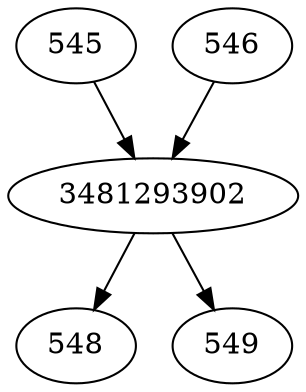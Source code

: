strict digraph  {
545;
546;
548;
549;
3481293902;
545 -> 3481293902;
546 -> 3481293902;
3481293902 -> 548;
3481293902 -> 549;
}
